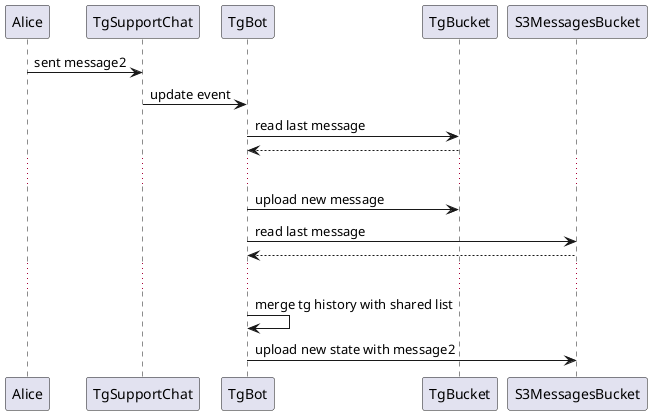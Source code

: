 @startuml

Alice -> TgSupportChat: sent message2


TgSupportChat -> TgBot: update event
TgBot -> TgBucket: read last message
TgBucket --> TgBot
...

TgBot -> TgBucket: upload new message

TgBot -> S3MessagesBucket: read last message
S3MessagesBucket --> TgBot

...

TgBot -> TgBot: merge tg history with shared list

TgBot -> S3MessagesBucket: upload new state with message2

@enduml
